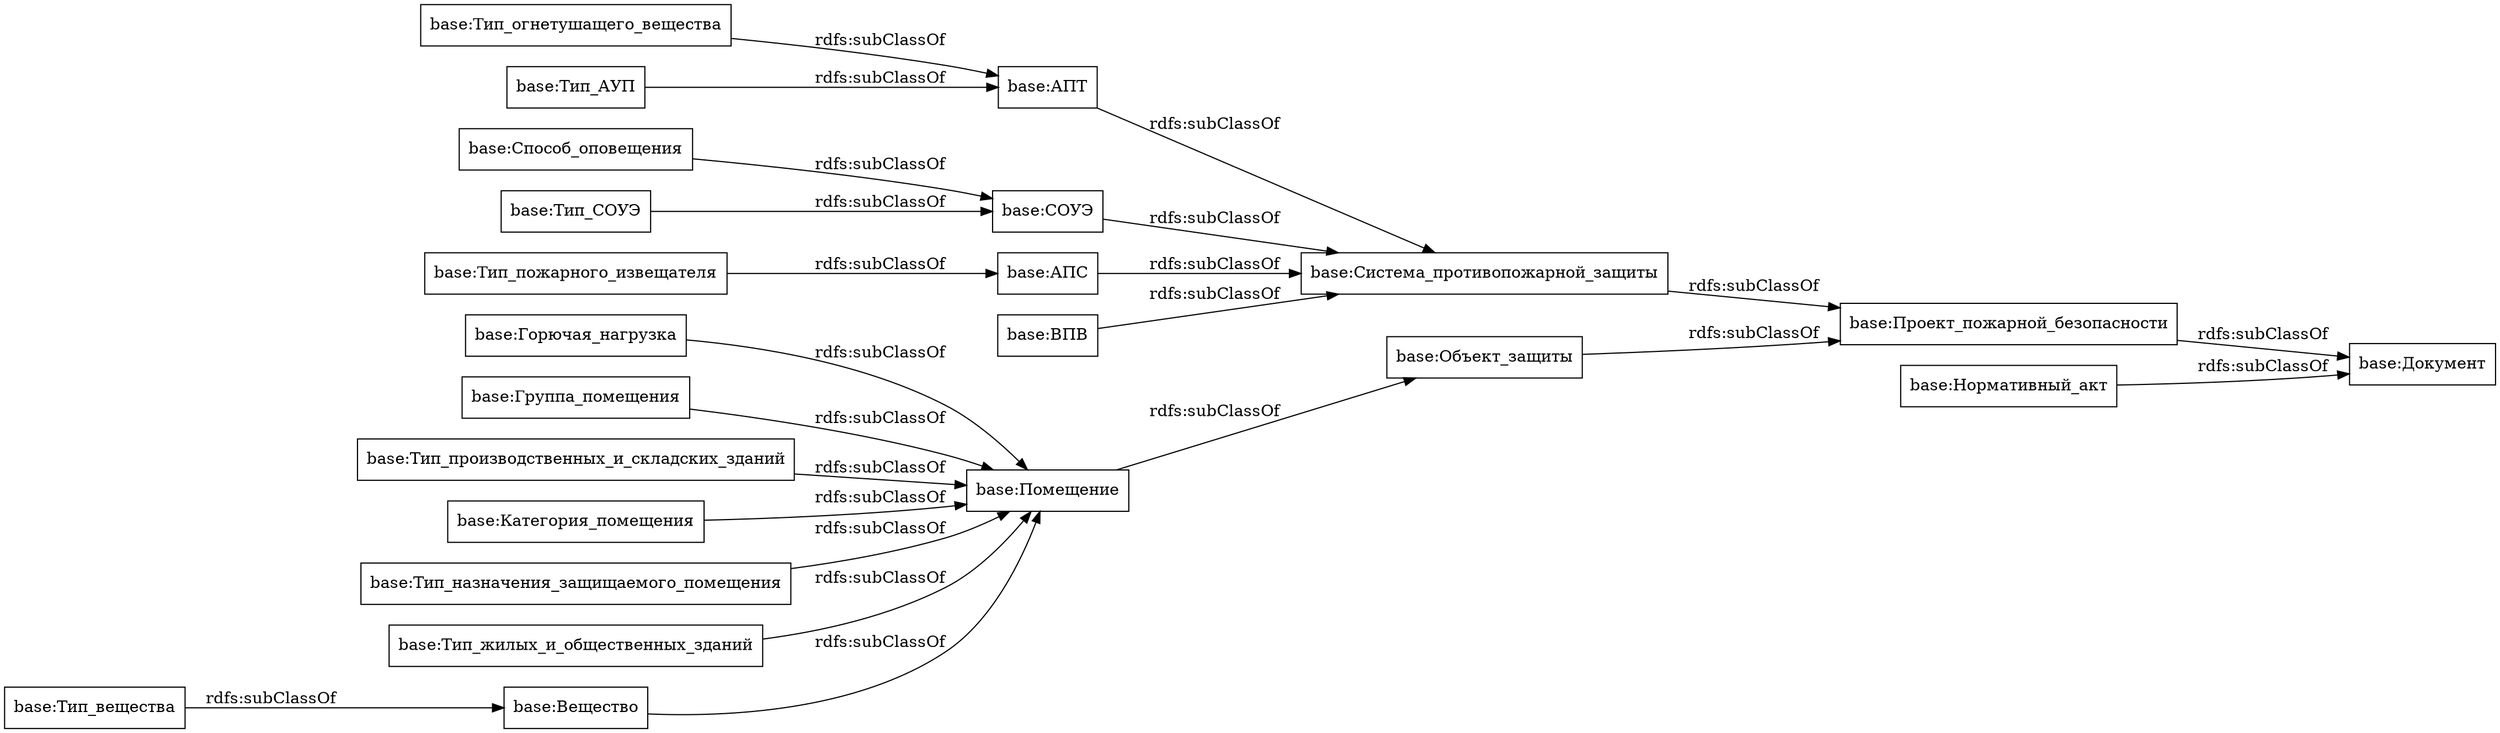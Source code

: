 digraph ar2dtool_diagram { 
rankdir=LR;
size="1000"
node [shape = rectangle, color="black"]; "base:Горючая_нагрузка" "base:Объект_защиты" "base:Нормативный_акт" "base:Вещество" "base:СОУЭ" "base:Тип_вещества" "base:Способ_оповещения" "base:Система_противопожарной_защиты" "base:ВПВ" "base:Проект_пожарной_безопасности" "base:Группа_помещения" "base:Тип_производственных_и_складских_зданий" "base:Помещение" "base:Категория_помещения" "base:Тип_назначения_защищаемого_помещения" "base:Тип_пожарного_извещателя" "base:Тип_огнетушащего_вещества" "base:Тип_жилых_и_общественных_зданий" "base:Тип_СОУЭ" "base:Тип_АУП" "base:АПС" "base:Документ" "base:АПТ" ; /*classes style*/
	"base:Тип_пожарного_извещателя" -> "base:АПС" [ label = "rdfs:subClassOf" ];
	"base:Тип_производственных_и_складских_зданий" -> "base:Помещение" [ label = "rdfs:subClassOf" ];
	"base:Группа_помещения" -> "base:Помещение" [ label = "rdfs:subClassOf" ];
	"base:Горючая_нагрузка" -> "base:Помещение" [ label = "rdfs:subClassOf" ];
	"base:Вещество" -> "base:Помещение" [ label = "rdfs:subClassOf" ];
	"base:АПТ" -> "base:Система_противопожарной_защиты" [ label = "rdfs:subClassOf" ];
	"base:Тип_назначения_защищаемого_помещения" -> "base:Помещение" [ label = "rdfs:subClassOf" ];
	"base:Система_противопожарной_защиты" -> "base:Проект_пожарной_безопасности" [ label = "rdfs:subClassOf" ];
	"base:СОУЭ" -> "base:Система_противопожарной_защиты" [ label = "rdfs:subClassOf" ];
	"base:Тип_АУП" -> "base:АПТ" [ label = "rdfs:subClassOf" ];
	"base:Объект_защиты" -> "base:Проект_пожарной_безопасности" [ label = "rdfs:subClassOf" ];
	"base:АПС" -> "base:Система_противопожарной_защиты" [ label = "rdfs:subClassOf" ];
	"base:Тип_СОУЭ" -> "base:СОУЭ" [ label = "rdfs:subClassOf" ];
	"base:Тип_жилых_и_общественных_зданий" -> "base:Помещение" [ label = "rdfs:subClassOf" ];
	"base:Категория_помещения" -> "base:Помещение" [ label = "rdfs:subClassOf" ];
	"base:ВПВ" -> "base:Система_противопожарной_защиты" [ label = "rdfs:subClassOf" ];
	"base:Нормативный_акт" -> "base:Документ" [ label = "rdfs:subClassOf" ];
	"base:Тип_огнетушащего_вещества" -> "base:АПТ" [ label = "rdfs:subClassOf" ];
	"base:Тип_вещества" -> "base:Вещество" [ label = "rdfs:subClassOf" ];
	"base:Помещение" -> "base:Объект_защиты" [ label = "rdfs:subClassOf" ];
	"base:Способ_оповещения" -> "base:СОУЭ" [ label = "rdfs:subClassOf" ];
	"base:Проект_пожарной_безопасности" -> "base:Документ" [ label = "rdfs:subClassOf" ];

}
